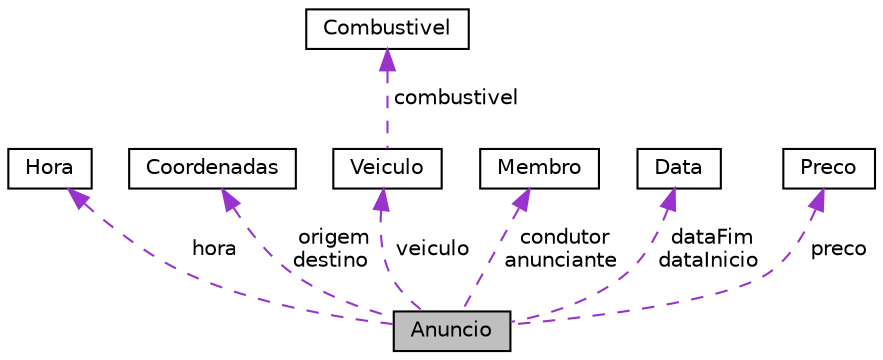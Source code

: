 digraph "Anuncio"
{
  edge [fontname="Helvetica",fontsize="10",labelfontname="Helvetica",labelfontsize="10"];
  node [fontname="Helvetica",fontsize="10",shape=record];
  Node1 [label="Anuncio",height=0.2,width=0.4,color="black", fillcolor="grey75", style="filled", fontcolor="black"];
  Node2 -> Node1 [dir="back",color="darkorchid3",fontsize="10",style="dashed",label=" hora" ,fontname="Helvetica"];
  Node2 [label="Hora",height=0.2,width=0.4,color="black", fillcolor="white", style="filled",URL="$class_hora.html"];
  Node3 -> Node1 [dir="back",color="darkorchid3",fontsize="10",style="dashed",label=" origem\ndestino" ,fontname="Helvetica"];
  Node3 [label="Coordenadas",height=0.2,width=0.4,color="black", fillcolor="white", style="filled",URL="$class_coordenadas.html"];
  Node4 -> Node1 [dir="back",color="darkorchid3",fontsize="10",style="dashed",label=" veiculo" ,fontname="Helvetica"];
  Node4 [label="Veiculo",height=0.2,width=0.4,color="black", fillcolor="white", style="filled",URL="$class_veiculo.html"];
  Node5 -> Node4 [dir="back",color="darkorchid3",fontsize="10",style="dashed",label=" combustivel" ,fontname="Helvetica"];
  Node5 [label="Combustivel",height=0.2,width=0.4,color="black", fillcolor="white", style="filled",URL="$class_combustivel.html"];
  Node6 -> Node1 [dir="back",color="darkorchid3",fontsize="10",style="dashed",label=" condutor\nanunciante" ,fontname="Helvetica"];
  Node6 [label="Membro",height=0.2,width=0.4,color="black", fillcolor="white", style="filled",URL="$class_membro.html"];
  Node7 -> Node1 [dir="back",color="darkorchid3",fontsize="10",style="dashed",label=" dataFim\ndataInicio" ,fontname="Helvetica"];
  Node7 [label="Data",height=0.2,width=0.4,color="black", fillcolor="white", style="filled",URL="$class_data.html"];
  Node8 -> Node1 [dir="back",color="darkorchid3",fontsize="10",style="dashed",label=" preco" ,fontname="Helvetica"];
  Node8 [label="Preco",height=0.2,width=0.4,color="black", fillcolor="white", style="filled",URL="$class_preco.html"];
}
